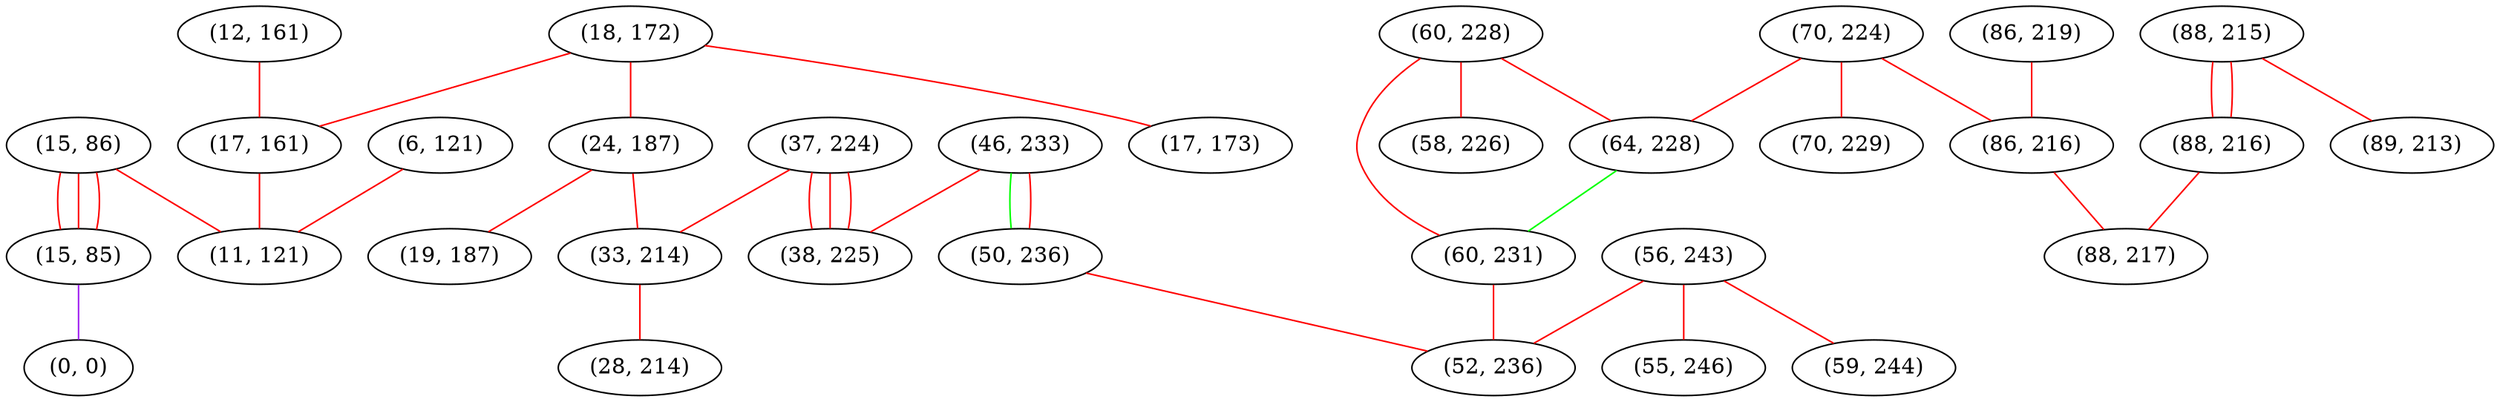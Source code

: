 graph "" {
"(15, 86)";
"(60, 228)";
"(18, 172)";
"(24, 187)";
"(19, 187)";
"(70, 224)";
"(64, 228)";
"(46, 233)";
"(12, 161)";
"(50, 236)";
"(86, 219)";
"(15, 85)";
"(58, 226)";
"(17, 161)";
"(88, 215)";
"(89, 213)";
"(37, 224)";
"(17, 173)";
"(70, 229)";
"(56, 243)";
"(0, 0)";
"(33, 214)";
"(86, 216)";
"(55, 246)";
"(28, 214)";
"(6, 121)";
"(88, 216)";
"(59, 244)";
"(60, 231)";
"(11, 121)";
"(52, 236)";
"(38, 225)";
"(88, 217)";
"(15, 86)" -- "(11, 121)"  [color=red, key=0, weight=1];
"(15, 86)" -- "(15, 85)"  [color=red, key=0, weight=1];
"(15, 86)" -- "(15, 85)"  [color=red, key=1, weight=1];
"(15, 86)" -- "(15, 85)"  [color=red, key=2, weight=1];
"(60, 228)" -- "(60, 231)"  [color=red, key=0, weight=1];
"(60, 228)" -- "(58, 226)"  [color=red, key=0, weight=1];
"(60, 228)" -- "(64, 228)"  [color=red, key=0, weight=1];
"(18, 172)" -- "(17, 173)"  [color=red, key=0, weight=1];
"(18, 172)" -- "(24, 187)"  [color=red, key=0, weight=1];
"(18, 172)" -- "(17, 161)"  [color=red, key=0, weight=1];
"(24, 187)" -- "(33, 214)"  [color=red, key=0, weight=1];
"(24, 187)" -- "(19, 187)"  [color=red, key=0, weight=1];
"(70, 224)" -- "(86, 216)"  [color=red, key=0, weight=1];
"(70, 224)" -- "(70, 229)"  [color=red, key=0, weight=1];
"(70, 224)" -- "(64, 228)"  [color=red, key=0, weight=1];
"(64, 228)" -- "(60, 231)"  [color=green, key=0, weight=2];
"(46, 233)" -- "(38, 225)"  [color=red, key=0, weight=1];
"(46, 233)" -- "(50, 236)"  [color=green, key=0, weight=2];
"(46, 233)" -- "(50, 236)"  [color=red, key=1, weight=1];
"(12, 161)" -- "(17, 161)"  [color=red, key=0, weight=1];
"(50, 236)" -- "(52, 236)"  [color=red, key=0, weight=1];
"(86, 219)" -- "(86, 216)"  [color=red, key=0, weight=1];
"(15, 85)" -- "(0, 0)"  [color=purple, key=0, weight=4];
"(17, 161)" -- "(11, 121)"  [color=red, key=0, weight=1];
"(88, 215)" -- "(89, 213)"  [color=red, key=0, weight=1];
"(88, 215)" -- "(88, 216)"  [color=red, key=0, weight=1];
"(88, 215)" -- "(88, 216)"  [color=red, key=1, weight=1];
"(37, 224)" -- "(38, 225)"  [color=red, key=0, weight=1];
"(37, 224)" -- "(38, 225)"  [color=red, key=1, weight=1];
"(37, 224)" -- "(38, 225)"  [color=red, key=2, weight=1];
"(37, 224)" -- "(33, 214)"  [color=red, key=0, weight=1];
"(56, 243)" -- "(55, 246)"  [color=red, key=0, weight=1];
"(56, 243)" -- "(52, 236)"  [color=red, key=0, weight=1];
"(56, 243)" -- "(59, 244)"  [color=red, key=0, weight=1];
"(33, 214)" -- "(28, 214)"  [color=red, key=0, weight=1];
"(86, 216)" -- "(88, 217)"  [color=red, key=0, weight=1];
"(6, 121)" -- "(11, 121)"  [color=red, key=0, weight=1];
"(88, 216)" -- "(88, 217)"  [color=red, key=0, weight=1];
"(60, 231)" -- "(52, 236)"  [color=red, key=0, weight=1];
}

